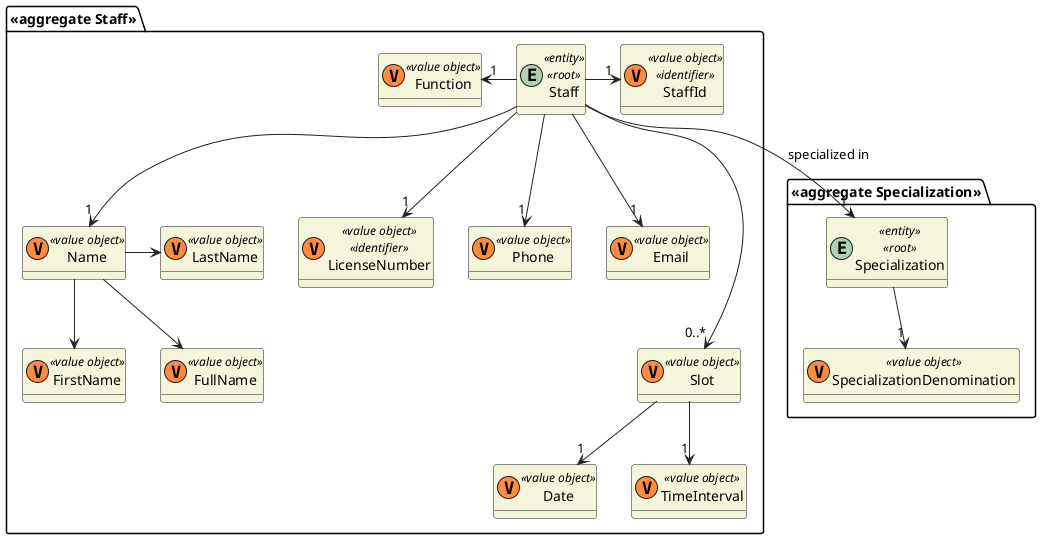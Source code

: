 @startuml
skinparam classAttributeIconSize 0
hide empty attributes
skinparam classBackgroundColor beige
skinparam ArrowColor #222222



package "<<aggregate Staff>>" {
    entity Staff <<entity>><<root>>{}
    class StaffId <<(V,#FF8B40)value object>> <<identifier>> {}
    class LicenseNumber <<(V,#FF8B40)value object>> <<identifier>> {}
    class Name <<(V,#FF8B40)value object>> {}
    class Function <<(V,#FF8B40)value object>> {}
    class FirstName <<(V,#FF8B40)value object>> {}
    class LastName <<(V,#FF8B40)value object>> {}
    class FullName <<(V,#FF8B40)value object>> {}
    class Phone <<(V,#FF8B40)value object>> {}
    class Email <<(V,#FF8B40)value object>> {}
    class Slot <<(V,#FF8B40)value object>> {}
    class Date <<(V,#FF8B40)value object>> {}
    class TimeInterval <<(V,#FF8B40)value object>> {}

}

package "<<aggregate Specialization>>"{
    entity Specialization <<entity>> <<root>> {}
    class SpecializationDenomination <<(V,#FF8B40)value object>>  {}
}



Name --> FirstName
Name -> LastName
Name --> FullName
Staff --> "1" Email
Staff --> "1" Phone
Staff --> "1" Name 
Staff -> "1" StaffId
Staff -left-> "1" Function
Staff --> "1" LicenseNumber 
Staff ---> "0..*" Slot 
Staff --> "1" Specialization : specialized in
Specialization --> "1" SpecializationDenomination
Slot --> "1" Date
Slot --> "1" TimeInterval

@enduml